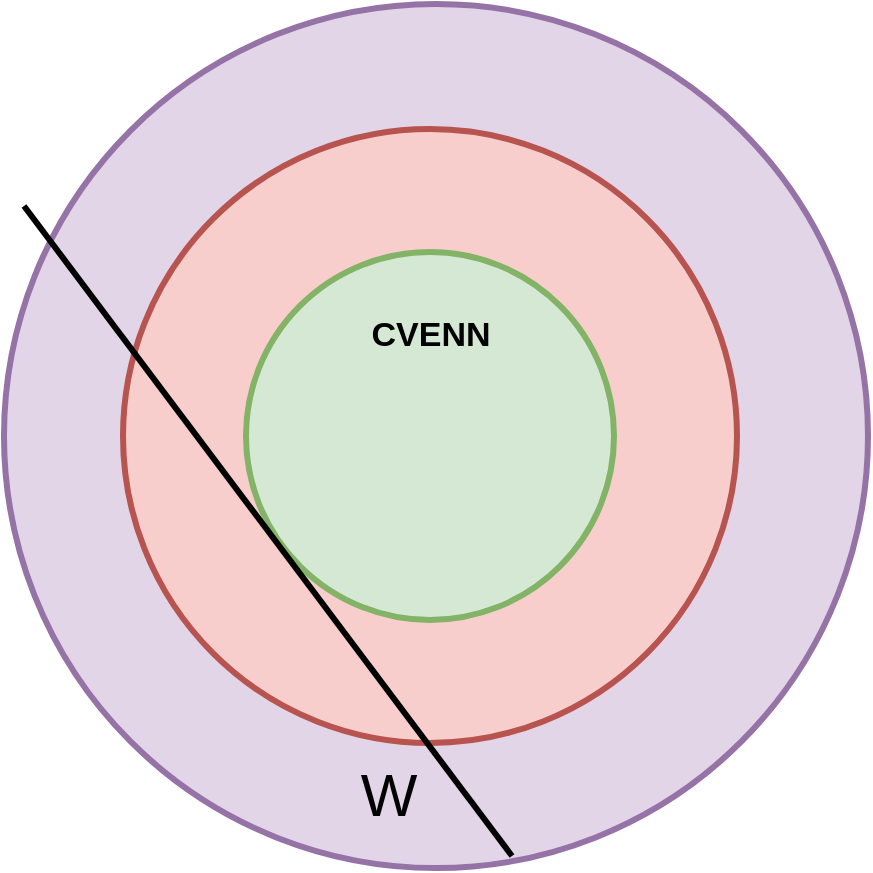 <mxfile version="12.4.9" type="github">
  <diagram id="DesQzz0FUMzqTQDBwzYv" name="Page-1">
    <mxGraphModel dx="1102" dy="626" grid="0" gridSize="10" guides="1" tooltips="1" connect="1" arrows="1" fold="1" page="1" pageScale="1" pageWidth="827" pageHeight="1169" math="1" shadow="0">
      <root>
        <mxCell id="0"/>
        <mxCell id="1" parent="0"/>
        <mxCell id="a4A_HweRNCj4ITvUPTM8-2" value="" style="ellipse;whiteSpace=wrap;html=1;aspect=fixed;strokeWidth=3;fillColor=#e1d5e7;strokeColor=#9673a6;" vertex="1" parent="1">
          <mxGeometry x="197" y="138" width="432" height="432" as="geometry"/>
        </mxCell>
        <mxCell id="a4A_HweRNCj4ITvUPTM8-3" value="" style="ellipse;whiteSpace=wrap;html=1;aspect=fixed;strokeWidth=3;fillColor=#f8cecc;strokeColor=#b85450;" vertex="1" parent="1">
          <mxGeometry x="256.5" y="200.5" width="307" height="307" as="geometry"/>
        </mxCell>
        <mxCell id="a4A_HweRNCj4ITvUPTM8-4" value="" style="ellipse;whiteSpace=wrap;html=1;aspect=fixed;strokeWidth=3;fillColor=#d5e8d4;strokeColor=#82b366;" vertex="1" parent="1">
          <mxGeometry x="318" y="262" width="184" height="184" as="geometry"/>
        </mxCell>
        <mxCell id="a4A_HweRNCj4ITvUPTM8-8" value="" style="endArrow=none;html=1;strokeWidth=3;" edge="1" parent="1">
          <mxGeometry width="50" height="50" relative="1" as="geometry">
            <mxPoint x="451" y="564" as="sourcePoint"/>
            <mxPoint x="207" y="239" as="targetPoint"/>
          </mxGeometry>
        </mxCell>
        <mxCell id="a4A_HweRNCj4ITvUPTM8-9" value="&lt;font style=&quot;font-size: 30px&quot;&gt;W&lt;/font&gt;" style="text;html=1;align=center;verticalAlign=middle;resizable=0;points=[];autosize=1;" vertex="1" parent="1">
          <mxGeometry x="370" y="521" width="38" height="24" as="geometry"/>
        </mxCell>
        <mxCell id="a4A_HweRNCj4ITvUPTM8-10" value="&lt;b&gt;&lt;font style=&quot;font-size: 17px&quot;&gt;CVENN&lt;/font&gt;&lt;/b&gt;" style="text;html=1;align=center;verticalAlign=middle;resizable=0;points=[];autosize=1;" vertex="1" parent="1">
          <mxGeometry x="375" y="294" width="70" height="19" as="geometry"/>
        </mxCell>
      </root>
    </mxGraphModel>
  </diagram>
</mxfile>
